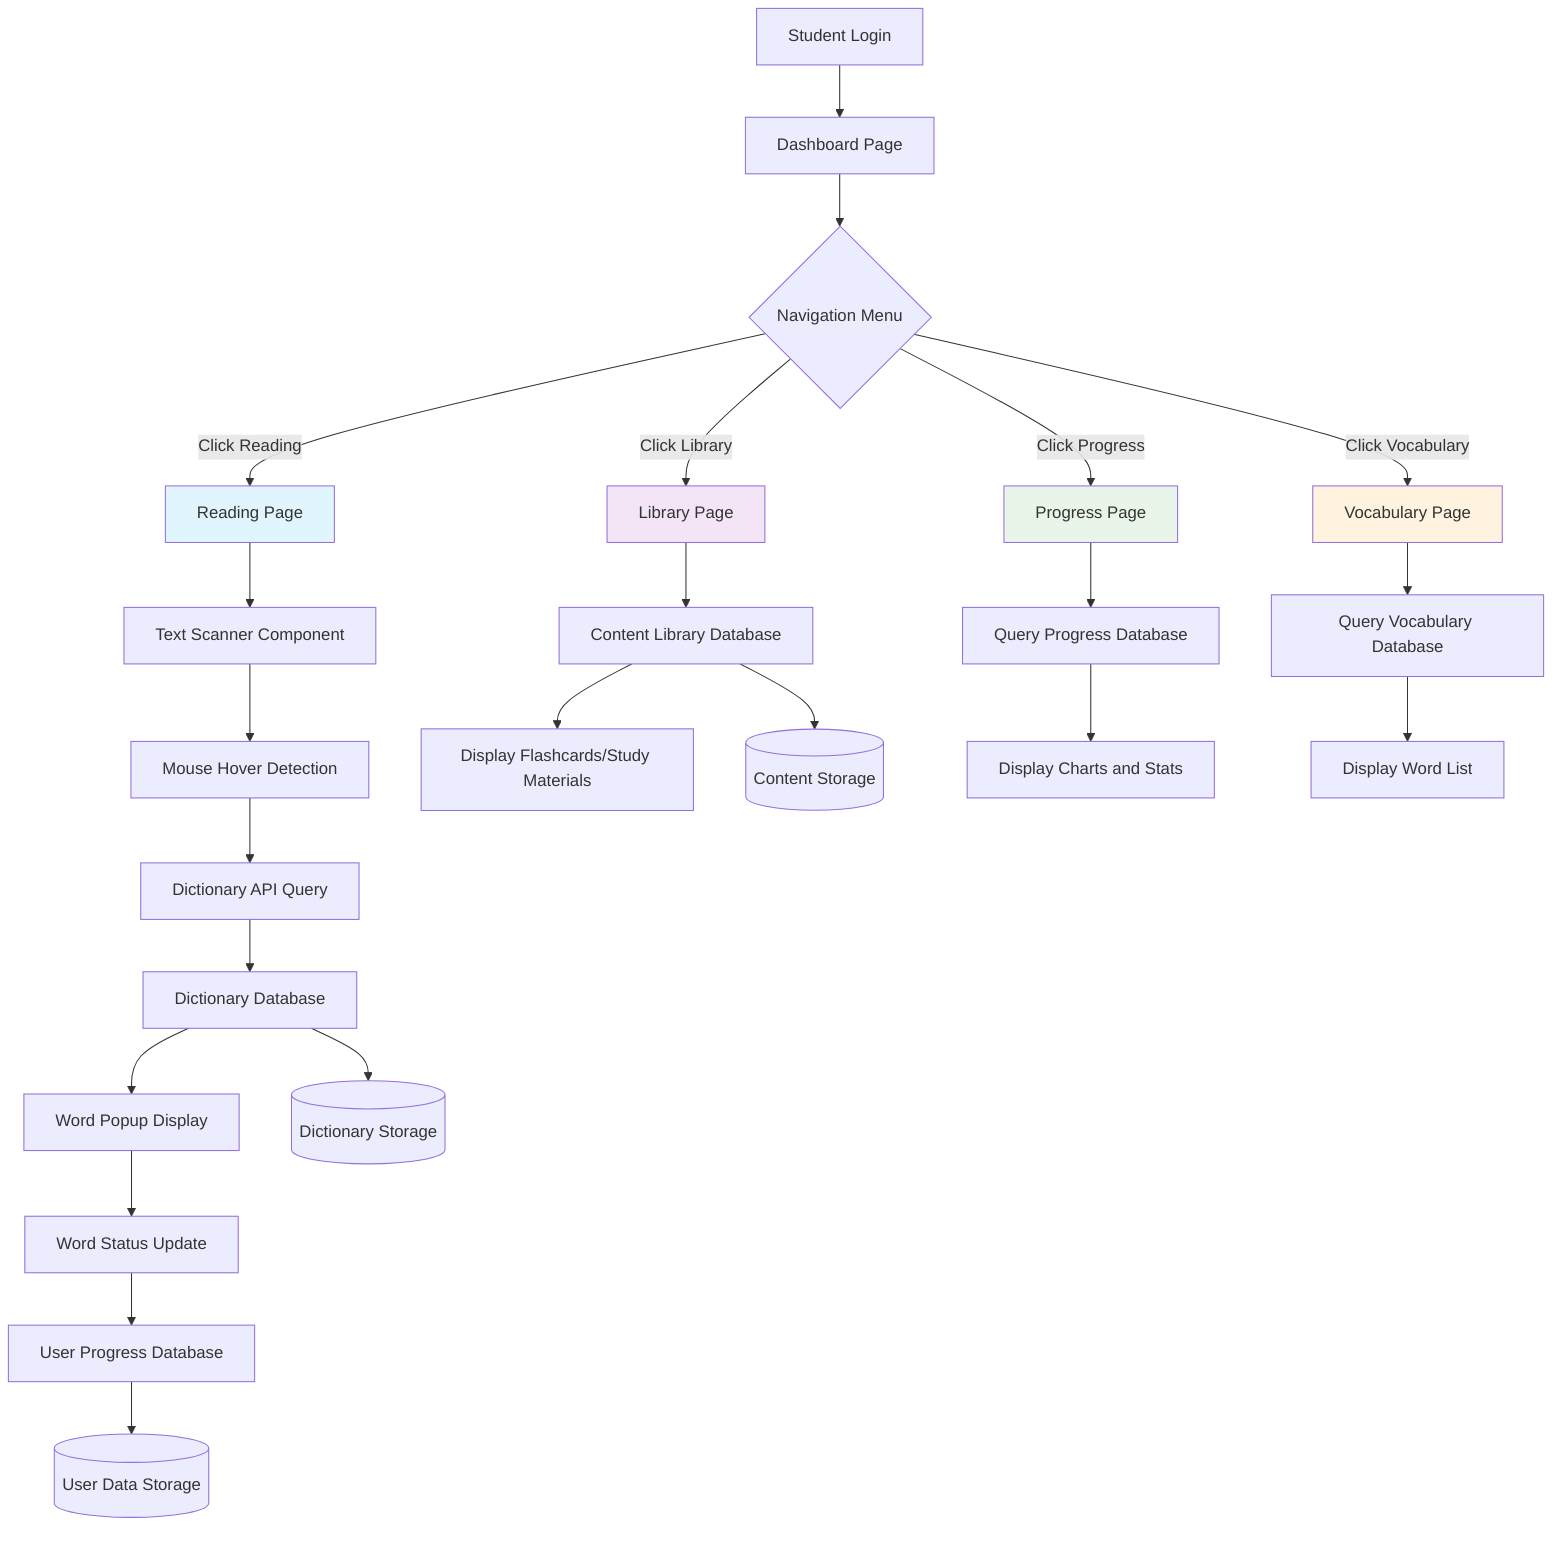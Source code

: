 flowchart TD
    A[Student Login] --> B[Dashboard Page]
    B --> C{Navigation Menu}
    
    C -->|Click Reading| D[Reading Page]
    C -->|Click Library| E[Library Page]
    C -->|Click Progress| F[Progress Page]
    C -->|Click Vocabulary| G[Vocabulary Page]
    
    D --> H[Text Scanner Component]
    H --> I[Mouse Hover Detection]
    I --> J[Dictionary API Query]
    J --> K[Dictionary Database]
    K --> L[Word Popup Display]
    
    L --> M[Word Status Update]
    M --> N[User Progress Database]
    
    E --> O[Content Library Database]
    O --> P[Display Flashcards/Study Materials]
    
    F --> Q[Query Progress Database]
    Q --> R[Display Charts and Stats]
    
    G --> S[Query Vocabulary Database]
    S --> T[Display Word List]
    
    N --> U[(User Data Storage)]
    K --> V[(Dictionary Storage)]
    O --> W[(Content Storage)]
    
    style D fill:#e1f5fe
    style E fill:#f3e5f5
    style F fill:#e8f5e8
    style G fill:#fff3e0